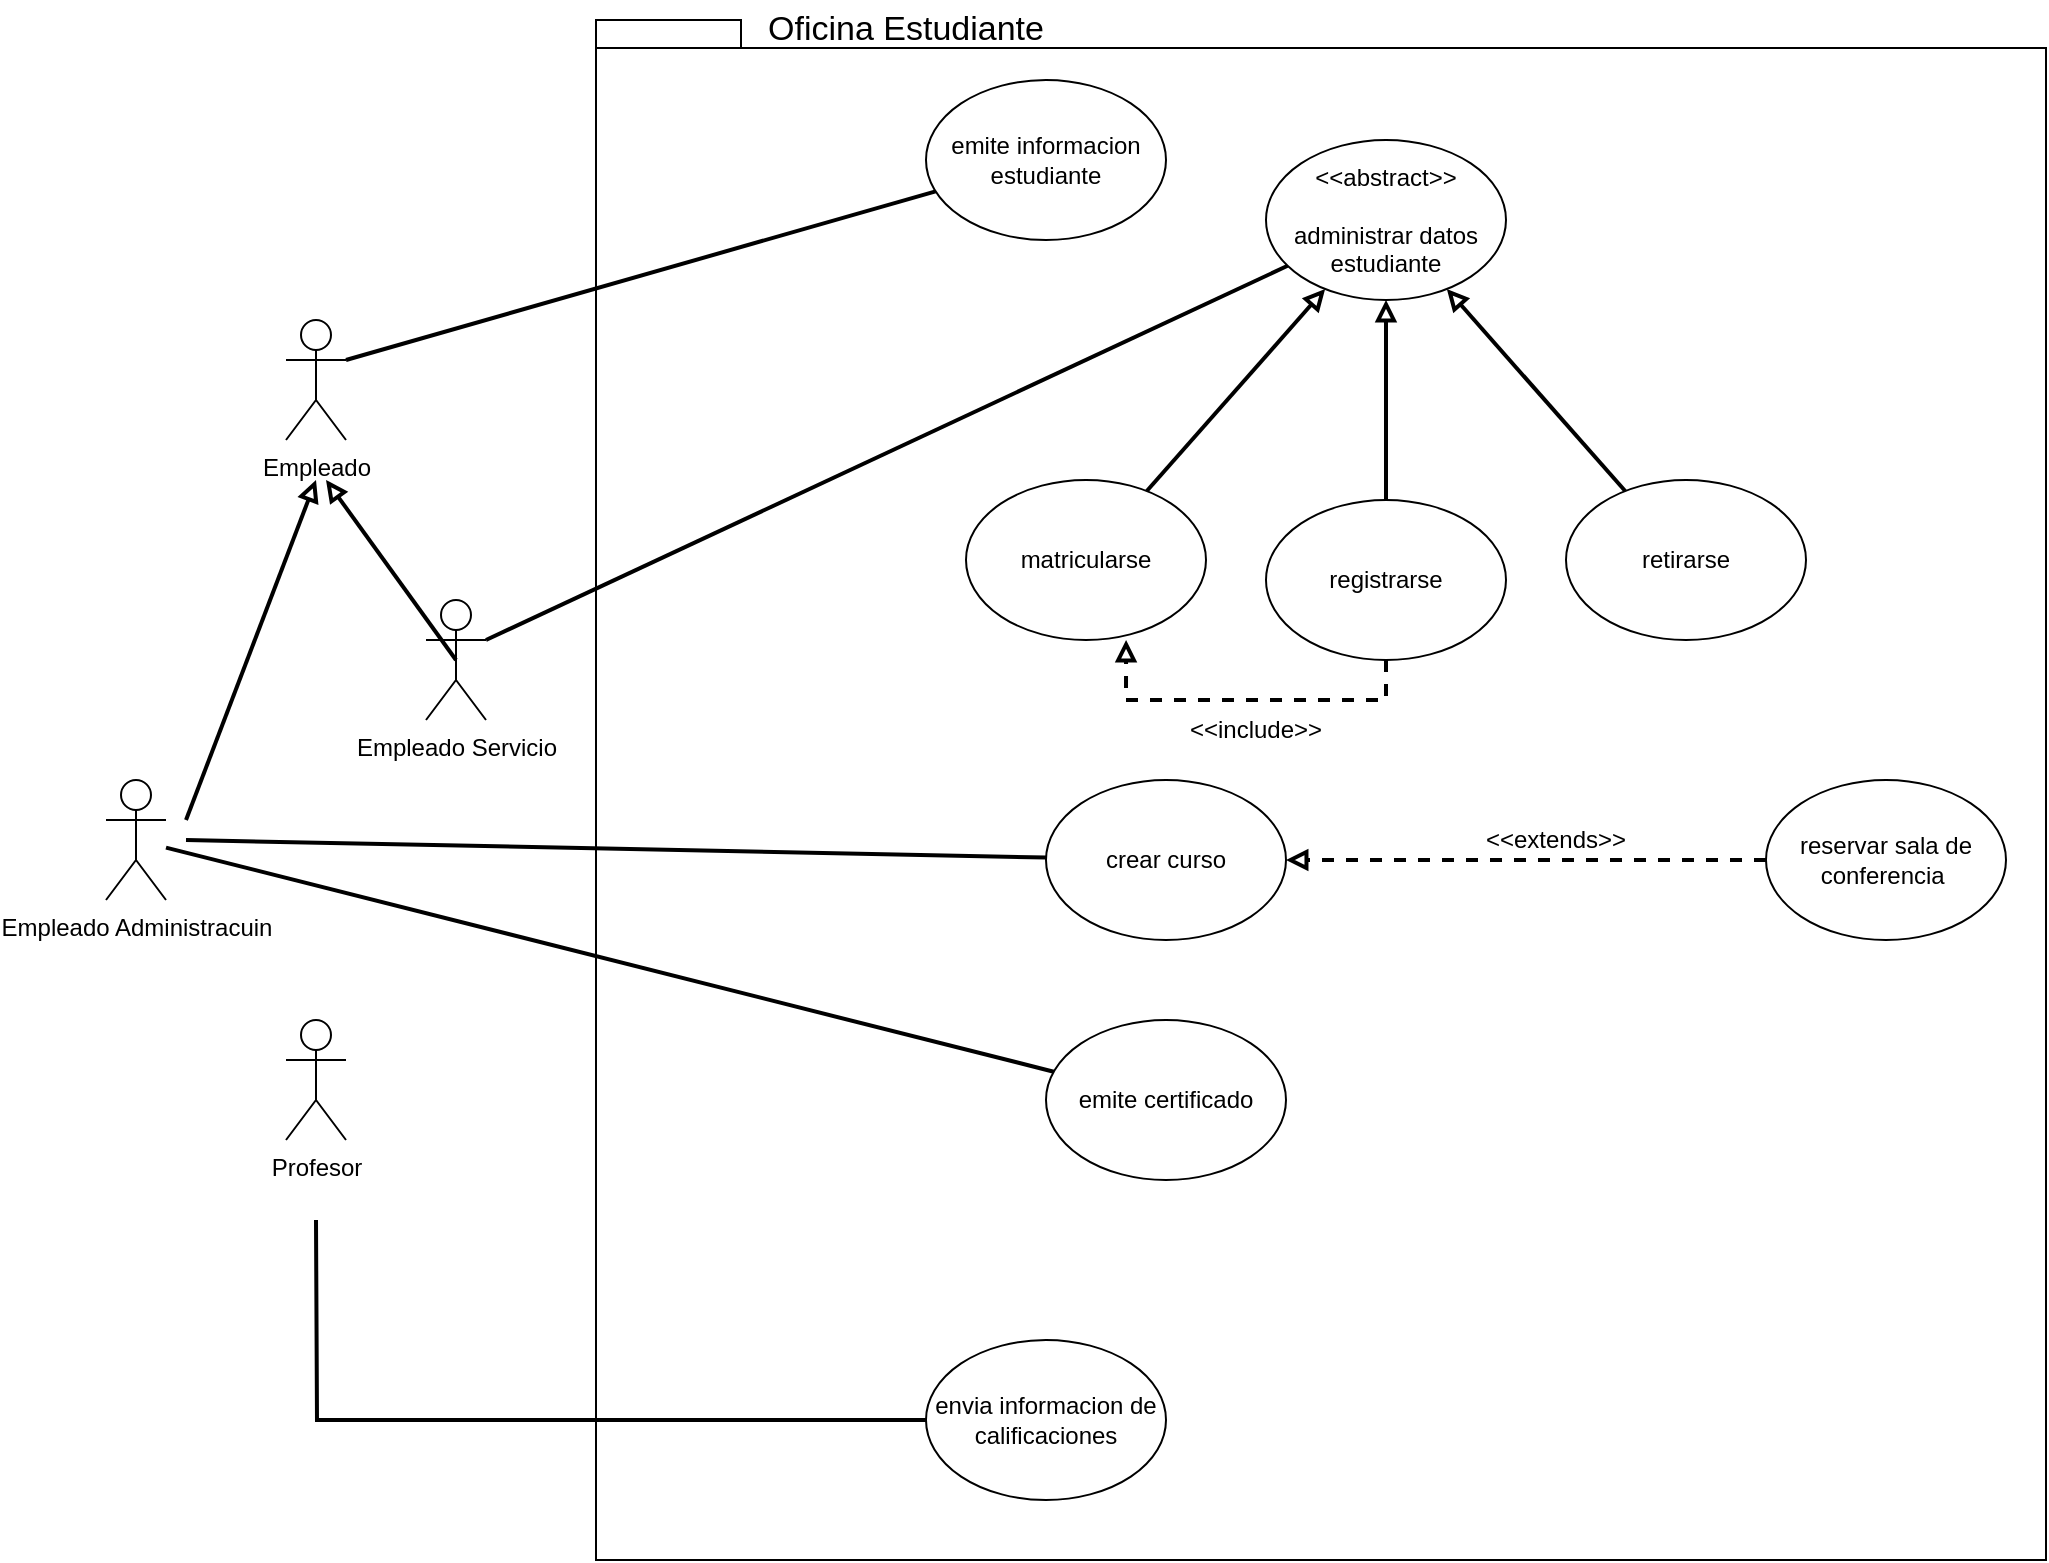 <mxfile version="20.5.3" type="device"><diagram id="yGy9o9qtPrZ9YIBlHV7e" name="Página-1"><mxGraphModel dx="1335" dy="605" grid="1" gridSize="10" guides="1" tooltips="1" connect="1" arrows="1" fold="1" page="1" pageScale="1" pageWidth="827" pageHeight="1169" math="0" shadow="0"><root><mxCell id="0"/><mxCell id="1" parent="0"/><mxCell id="lz30Jj_yunFseWrbXFMl-1" value="Empleado" style="shape=umlActor;verticalLabelPosition=bottom;verticalAlign=top;html=1;outlineConnect=0;" parent="1" vertex="1"><mxGeometry x="160" y="240" width="30" height="60" as="geometry"/></mxCell><mxCell id="lz30Jj_yunFseWrbXFMl-10" style="rounded=0;orthogonalLoop=1;jettySize=auto;html=1;endArrow=block;endFill=0;strokeWidth=2;" parent="1" edge="1"><mxGeometry relative="1" as="geometry"><mxPoint x="175" y="320" as="targetPoint"/><mxPoint x="110" y="490" as="sourcePoint"/></mxGeometry></mxCell><mxCell id="lz30Jj_yunFseWrbXFMl-3" value="Empleado Administracuin" style="shape=umlActor;verticalLabelPosition=bottom;verticalAlign=top;html=1;outlineConnect=0;" parent="1" vertex="1"><mxGeometry x="70" y="470" width="30" height="60" as="geometry"/></mxCell><mxCell id="lz30Jj_yunFseWrbXFMl-12" style="rounded=0;orthogonalLoop=1;jettySize=auto;html=1;exitX=0.5;exitY=0.5;exitDx=0;exitDy=0;exitPerimeter=0;strokeWidth=2;endArrow=block;endFill=0;" parent="1" source="lz30Jj_yunFseWrbXFMl-4" edge="1"><mxGeometry relative="1" as="geometry"><mxPoint x="180" y="320" as="targetPoint"/></mxGeometry></mxCell><object label="Empleado Servicio" id="lz30Jj_yunFseWrbXFMl-4"><mxCell style="shape=umlActor;verticalLabelPosition=bottom;verticalAlign=top;html=1;outlineConnect=0;" parent="1" vertex="1"><mxGeometry x="230" y="380" width="30" height="60" as="geometry"/></mxCell></object><mxCell id="lz30Jj_yunFseWrbXFMl-34" style="edgeStyle=orthogonalEdgeStyle;rounded=0;orthogonalLoop=1;jettySize=auto;html=1;strokeWidth=2;endArrow=block;endFill=0;" parent="1" source="lz30Jj_yunFseWrbXFMl-16" target="lz30Jj_yunFseWrbXFMl-32" edge="1"><mxGeometry relative="1" as="geometry"><mxPoint x="710" y="470" as="targetPoint"/></mxGeometry></mxCell><mxCell id="lz30Jj_yunFseWrbXFMl-38" style="edgeStyle=orthogonalEdgeStyle;rounded=0;orthogonalLoop=1;jettySize=auto;html=1;entryX=0.667;entryY=1;entryDx=0;entryDy=0;entryPerimeter=0;strokeWidth=2;endArrow=block;endFill=0;startArrow=none;startFill=0;dashed=1;" parent="1" source="lz30Jj_yunFseWrbXFMl-16" target="lz30Jj_yunFseWrbXFMl-17" edge="1"><mxGeometry relative="1" as="geometry"><Array as="points"><mxPoint x="710" y="430"/><mxPoint x="580" y="430"/></Array></mxGeometry></mxCell><mxCell id="lz30Jj_yunFseWrbXFMl-16" value="registrarse" style="ellipse;whiteSpace=wrap;html=1;" parent="1" vertex="1"><mxGeometry x="650" y="330" width="120" height="80" as="geometry"/></mxCell><mxCell id="lz30Jj_yunFseWrbXFMl-33" style="rounded=0;orthogonalLoop=1;jettySize=auto;html=1;strokeWidth=2;endArrow=block;endFill=0;" parent="1" source="lz30Jj_yunFseWrbXFMl-17" target="lz30Jj_yunFseWrbXFMl-32" edge="1"><mxGeometry relative="1" as="geometry"/></mxCell><mxCell id="lz30Jj_yunFseWrbXFMl-17" value="matricularse" style="ellipse;whiteSpace=wrap;html=1;" parent="1" vertex="1"><mxGeometry x="500" y="320" width="120" height="80" as="geometry"/></mxCell><mxCell id="lz30Jj_yunFseWrbXFMl-35" style="rounded=0;orthogonalLoop=1;jettySize=auto;html=1;strokeWidth=2;endArrow=block;endFill=0;" parent="1" source="lz30Jj_yunFseWrbXFMl-18" target="lz30Jj_yunFseWrbXFMl-32" edge="1"><mxGeometry relative="1" as="geometry"><mxPoint x="710" y="500" as="targetPoint"/></mxGeometry></mxCell><mxCell id="lz30Jj_yunFseWrbXFMl-18" value="retirarse" style="ellipse;whiteSpace=wrap;html=1;" parent="1" vertex="1"><mxGeometry x="800" y="320" width="120" height="80" as="geometry"/></mxCell><mxCell id="lz30Jj_yunFseWrbXFMl-53" style="edgeStyle=none;rounded=0;orthogonalLoop=1;jettySize=auto;html=1;strokeWidth=2;startArrow=none;startFill=0;endArrow=block;endFill=0;dashed=1;" parent="1" source="lz30Jj_yunFseWrbXFMl-20" target="lz30Jj_yunFseWrbXFMl-21" edge="1"><mxGeometry relative="1" as="geometry"/></mxCell><mxCell id="lz30Jj_yunFseWrbXFMl-20" value="reservar sala de conferencia&amp;nbsp;" style="ellipse;whiteSpace=wrap;html=1;" parent="1" vertex="1"><mxGeometry x="900" y="470" width="120" height="80" as="geometry"/></mxCell><mxCell id="lz30Jj_yunFseWrbXFMl-48" style="edgeStyle=none;rounded=0;orthogonalLoop=1;jettySize=auto;html=1;strokeWidth=2;startArrow=none;startFill=0;endArrow=none;endFill=0;" parent="1" source="lz30Jj_yunFseWrbXFMl-21" edge="1"><mxGeometry relative="1" as="geometry"><mxPoint x="110" y="500" as="targetPoint"/></mxGeometry></mxCell><mxCell id="lz30Jj_yunFseWrbXFMl-21" value="crear curso" style="ellipse;whiteSpace=wrap;html=1;" parent="1" vertex="1"><mxGeometry x="540" y="470" width="120" height="80" as="geometry"/></mxCell><mxCell id="lz30Jj_yunFseWrbXFMl-29" value="Profesor" style="shape=umlActor;verticalLabelPosition=bottom;verticalAlign=top;html=1;outlineConnect=0;" parent="1" vertex="1"><mxGeometry x="160" y="590" width="30" height="60" as="geometry"/></mxCell><mxCell id="lz30Jj_yunFseWrbXFMl-31" style="edgeStyle=orthogonalEdgeStyle;rounded=0;orthogonalLoop=1;jettySize=auto;html=1;strokeWidth=2;endArrow=none;endFill=0;" parent="1" source="lz30Jj_yunFseWrbXFMl-30" edge="1"><mxGeometry relative="1" as="geometry"><mxPoint x="175" y="690" as="targetPoint"/></mxGeometry></mxCell><mxCell id="lz30Jj_yunFseWrbXFMl-30" value="envia informacion de calificaciones" style="ellipse;whiteSpace=wrap;html=1;" parent="1" vertex="1"><mxGeometry x="480" y="750" width="120" height="80" as="geometry"/></mxCell><mxCell id="lz30Jj_yunFseWrbXFMl-37" style="rounded=0;orthogonalLoop=1;jettySize=auto;html=1;entryX=1;entryY=0.333;entryDx=0;entryDy=0;entryPerimeter=0;strokeWidth=2;endArrow=none;endFill=0;" parent="1" source="lz30Jj_yunFseWrbXFMl-32" target="lz30Jj_yunFseWrbXFMl-4" edge="1"><mxGeometry relative="1" as="geometry"/></mxCell><mxCell id="lz30Jj_yunFseWrbXFMl-32" value="&amp;lt;&amp;lt;abstract&amp;gt;&amp;gt;&lt;br&gt;&lt;br&gt;administrar datos estudiante" style="ellipse;whiteSpace=wrap;html=1;" parent="1" vertex="1"><mxGeometry x="650" y="150" width="120" height="80" as="geometry"/></mxCell><mxCell id="lz30Jj_yunFseWrbXFMl-39" value="&amp;lt;&amp;lt;include&amp;gt;&amp;gt;" style="text;html=1;strokeColor=none;fillColor=none;align=center;verticalAlign=middle;whiteSpace=wrap;rounded=0;" parent="1" vertex="1"><mxGeometry x="630" y="440" width="30" height="10" as="geometry"/></mxCell><mxCell id="lz30Jj_yunFseWrbXFMl-46" style="edgeStyle=none;rounded=0;orthogonalLoop=1;jettySize=auto;html=1;entryX=1;entryY=0.333;entryDx=0;entryDy=0;entryPerimeter=0;strokeWidth=2;startArrow=none;startFill=0;endArrow=none;endFill=0;" parent="1" source="lz30Jj_yunFseWrbXFMl-45" target="lz30Jj_yunFseWrbXFMl-1" edge="1"><mxGeometry relative="1" as="geometry"/></mxCell><mxCell id="lz30Jj_yunFseWrbXFMl-45" value="emite informacion estudiante" style="ellipse;whiteSpace=wrap;html=1;" parent="1" vertex="1"><mxGeometry x="480" y="120" width="120" height="80" as="geometry"/></mxCell><mxCell id="lz30Jj_yunFseWrbXFMl-52" style="edgeStyle=none;rounded=0;orthogonalLoop=1;jettySize=auto;html=1;strokeWidth=2;startArrow=none;startFill=0;endArrow=none;endFill=0;" parent="1" source="lz30Jj_yunFseWrbXFMl-51" target="lz30Jj_yunFseWrbXFMl-3" edge="1"><mxGeometry relative="1" as="geometry"/></mxCell><mxCell id="lz30Jj_yunFseWrbXFMl-51" value="emite certificado" style="ellipse;whiteSpace=wrap;html=1;" parent="1" vertex="1"><mxGeometry x="540" y="590" width="120" height="80" as="geometry"/></mxCell><mxCell id="lz30Jj_yunFseWrbXFMl-54" value="&amp;lt;&amp;lt;extends&amp;gt;&amp;gt;" style="text;html=1;strokeColor=none;fillColor=none;align=center;verticalAlign=middle;whiteSpace=wrap;rounded=0;" parent="1" vertex="1"><mxGeometry x="780" y="495" width="30" height="10" as="geometry"/></mxCell><mxCell id="lz30Jj_yunFseWrbXFMl-55" value="&lt;font style=&quot;font-size: 17px;&quot;&gt;Oficina Estudiante&lt;/font&gt;" style="text;html=1;strokeColor=none;fillColor=none;align=center;verticalAlign=middle;whiteSpace=wrap;rounded=0;" parent="1" vertex="1"><mxGeometry x="330" y="80" width="280" height="30" as="geometry"/></mxCell><mxCell id="Y8AXwgEmwe3obHxNyeS1-1" value="" style="shape=folder;fontStyle=1;spacingTop=10;tabWidth=40;tabHeight=14;tabPosition=left;html=1;fontSize=17;fillColor=none;" vertex="1" parent="1"><mxGeometry x="315" y="90" width="725" height="770" as="geometry"/></mxCell></root></mxGraphModel></diagram></mxfile>